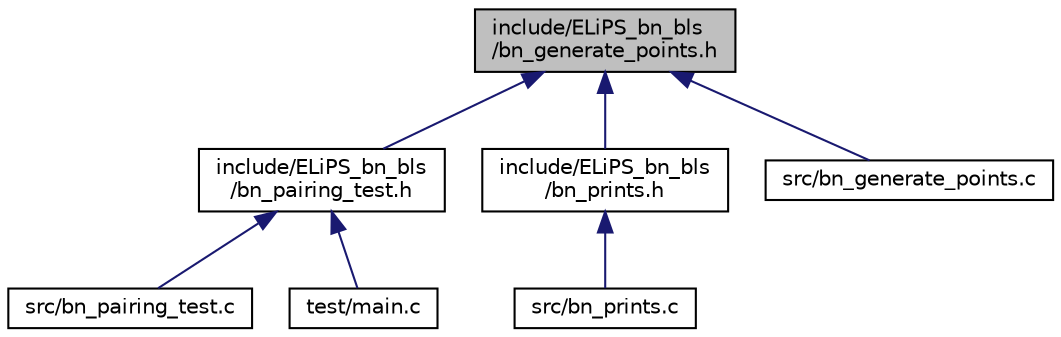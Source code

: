 digraph "include/ELiPS_bn_bls/bn_generate_points.h"
{
  edge [fontname="Helvetica",fontsize="10",labelfontname="Helvetica",labelfontsize="10"];
  node [fontname="Helvetica",fontsize="10",shape=record];
  Node22 [label="include/ELiPS_bn_bls\l/bn_generate_points.h",height=0.2,width=0.4,color="black", fillcolor="grey75", style="filled", fontcolor="black"];
  Node22 -> Node23 [dir="back",color="midnightblue",fontsize="10",style="solid"];
  Node23 [label="include/ELiPS_bn_bls\l/bn_pairing_test.h",height=0.2,width=0.4,color="black", fillcolor="white", style="filled",URL="$bn__pairing__test_8h.html"];
  Node23 -> Node24 [dir="back",color="midnightblue",fontsize="10",style="solid"];
  Node24 [label="src/bn_pairing_test.c",height=0.2,width=0.4,color="black", fillcolor="white", style="filled",URL="$bn__pairing__test_8c.html"];
  Node23 -> Node25 [dir="back",color="midnightblue",fontsize="10",style="solid"];
  Node25 [label="test/main.c",height=0.2,width=0.4,color="black", fillcolor="white", style="filled",URL="$main_8c.html"];
  Node22 -> Node26 [dir="back",color="midnightblue",fontsize="10",style="solid"];
  Node26 [label="include/ELiPS_bn_bls\l/bn_prints.h",height=0.2,width=0.4,color="black", fillcolor="white", style="filled",URL="$bn__prints_8h.html"];
  Node26 -> Node27 [dir="back",color="midnightblue",fontsize="10",style="solid"];
  Node27 [label="src/bn_prints.c",height=0.2,width=0.4,color="black", fillcolor="white", style="filled",URL="$bn__prints_8c.html"];
  Node22 -> Node28 [dir="back",color="midnightblue",fontsize="10",style="solid"];
  Node28 [label="src/bn_generate_points.c",height=0.2,width=0.4,color="black", fillcolor="white", style="filled",URL="$bn__generate__points_8c.html"];
}
